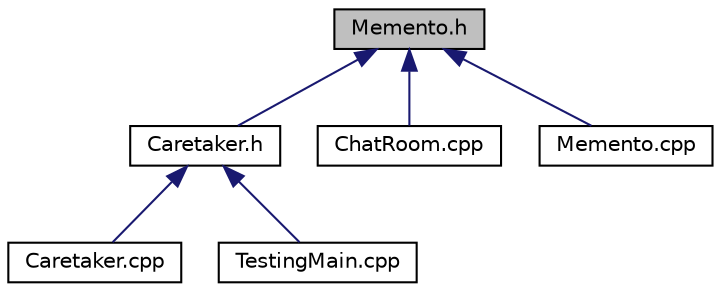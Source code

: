 digraph "Memento.h"
{
 // LATEX_PDF_SIZE
  edge [fontname="Helvetica",fontsize="10",labelfontname="Helvetica",labelfontsize="10"];
  node [fontname="Helvetica",fontsize="10",shape=record];
  Node1 [label="Memento.h",height=0.2,width=0.4,color="black", fillcolor="grey75", style="filled", fontcolor="black",tooltip="Memento pattern implementation for state preservation."];
  Node1 -> Node2 [dir="back",color="midnightblue",fontsize="10",style="solid",fontname="Helvetica"];
  Node2 [label="Caretaker.h",height=0.2,width=0.4,color="black", fillcolor="white", style="filled",URL="$Caretaker_8h.html",tooltip="Definition of the Caretaker class for managing Memento objects."];
  Node2 -> Node3 [dir="back",color="midnightblue",fontsize="10",style="solid",fontname="Helvetica"];
  Node3 [label="Caretaker.cpp",height=0.2,width=0.4,color="black", fillcolor="white", style="filled",URL="$Caretaker_8cpp.html",tooltip=" "];
  Node2 -> Node4 [dir="back",color="midnightblue",fontsize="10",style="solid",fontname="Helvetica"];
  Node4 [label="TestingMain.cpp",height=0.2,width=0.4,color="black", fillcolor="white", style="filled",URL="$TestingMain_8cpp.html",tooltip=" "];
  Node1 -> Node5 [dir="back",color="midnightblue",fontsize="10",style="solid",fontname="Helvetica"];
  Node5 [label="ChatRoom.cpp",height=0.2,width=0.4,color="black", fillcolor="white", style="filled",URL="$ChatRoom_8cpp.html",tooltip=" "];
  Node1 -> Node6 [dir="back",color="midnightblue",fontsize="10",style="solid",fontname="Helvetica"];
  Node6 [label="Memento.cpp",height=0.2,width=0.4,color="black", fillcolor="white", style="filled",URL="$Memento_8cpp.html",tooltip=" "];
}
